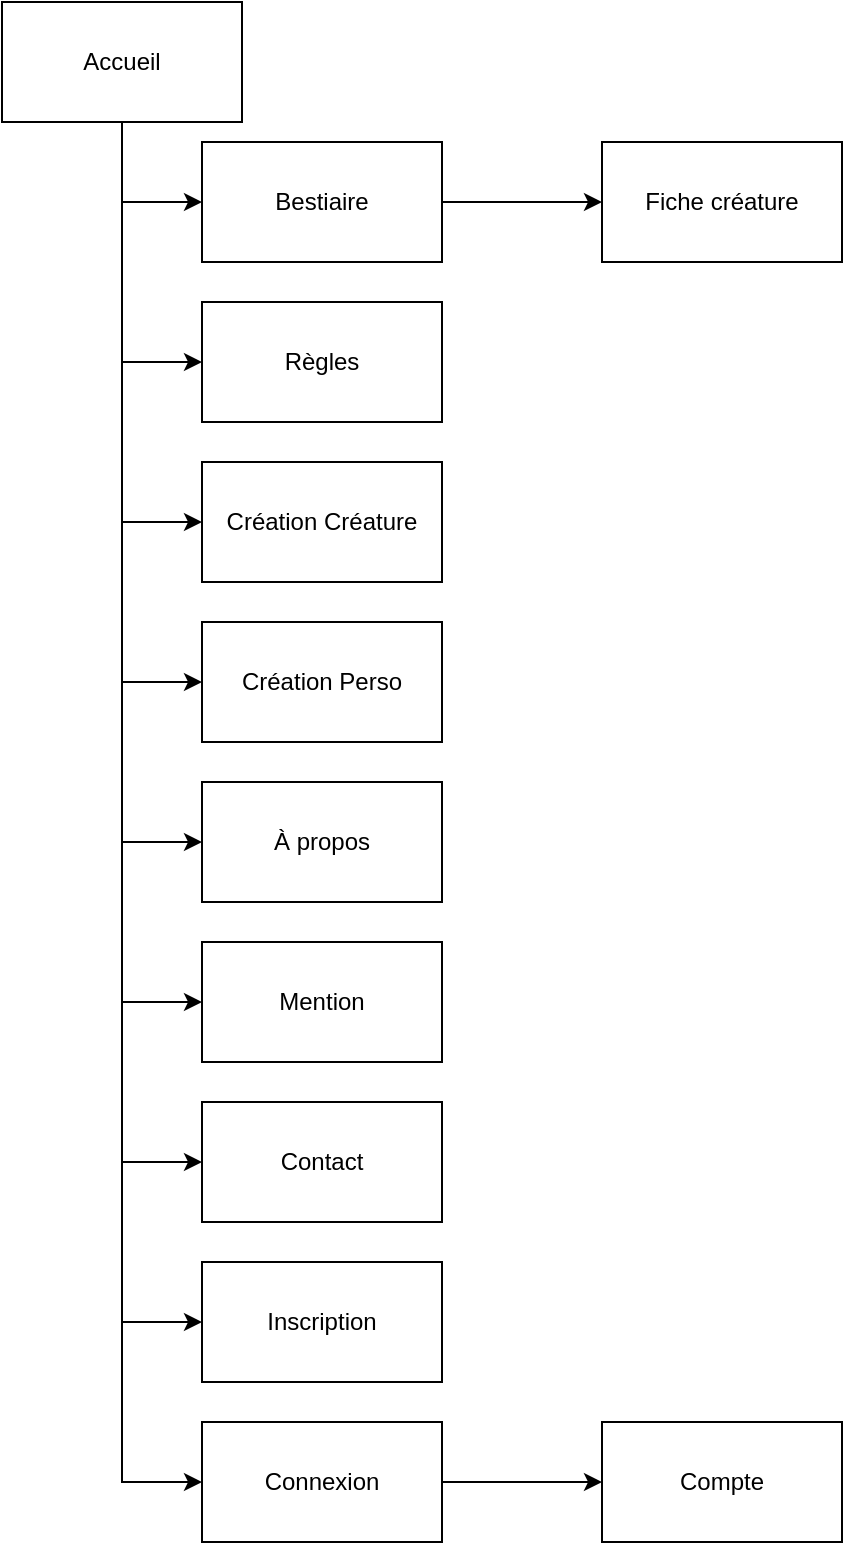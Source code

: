 <mxfile version="20.3.0" type="device"><diagram id="nsIp4uhT8I1n02Xd-LHU" name="Page-1"><mxGraphModel dx="1102" dy="1025" grid="1" gridSize="10" guides="1" tooltips="1" connect="1" arrows="1" fold="1" page="1" pageScale="1" pageWidth="1169" pageHeight="827" math="0" shadow="0"><root><mxCell id="0"/><mxCell id="1" parent="0"/><mxCell id="1vqEFs0pksgSZvHROJ46-13" style="edgeStyle=orthogonalEdgeStyle;rounded=0;orthogonalLoop=1;jettySize=auto;html=1;exitX=0.5;exitY=1;exitDx=0;exitDy=0;entryX=0;entryY=0.5;entryDx=0;entryDy=0;" edge="1" parent="1" source="OEdmiBt1lVreUd2iN-lJ-1" target="OEdmiBt1lVreUd2iN-lJ-2"><mxGeometry relative="1" as="geometry"/></mxCell><mxCell id="1vqEFs0pksgSZvHROJ46-15" style="edgeStyle=orthogonalEdgeStyle;rounded=0;orthogonalLoop=1;jettySize=auto;html=1;exitX=0.5;exitY=1;exitDx=0;exitDy=0;entryX=0;entryY=0.5;entryDx=0;entryDy=0;" edge="1" parent="1" source="OEdmiBt1lVreUd2iN-lJ-1" target="1vqEFs0pksgSZvHROJ46-6"><mxGeometry relative="1" as="geometry"/></mxCell><mxCell id="1vqEFs0pksgSZvHROJ46-17" style="edgeStyle=orthogonalEdgeStyle;rounded=0;orthogonalLoop=1;jettySize=auto;html=1;exitX=0.5;exitY=1;exitDx=0;exitDy=0;entryX=0;entryY=0.5;entryDx=0;entryDy=0;" edge="1" parent="1" source="OEdmiBt1lVreUd2iN-lJ-1" target="OEdmiBt1lVreUd2iN-lJ-3"><mxGeometry relative="1" as="geometry"/></mxCell><mxCell id="1vqEFs0pksgSZvHROJ46-19" style="edgeStyle=orthogonalEdgeStyle;rounded=0;orthogonalLoop=1;jettySize=auto;html=1;exitX=0.5;exitY=1;exitDx=0;exitDy=0;entryX=0;entryY=0.5;entryDx=0;entryDy=0;" edge="1" parent="1" source="OEdmiBt1lVreUd2iN-lJ-1" target="1vqEFs0pksgSZvHROJ46-2"><mxGeometry relative="1" as="geometry"/></mxCell><mxCell id="1vqEFs0pksgSZvHROJ46-21" style="edgeStyle=orthogonalEdgeStyle;rounded=0;orthogonalLoop=1;jettySize=auto;html=1;exitX=0.5;exitY=1;exitDx=0;exitDy=0;entryX=0;entryY=0.5;entryDx=0;entryDy=0;" edge="1" parent="1" source="OEdmiBt1lVreUd2iN-lJ-1" target="1vqEFs0pksgSZvHROJ46-3"><mxGeometry relative="1" as="geometry"/></mxCell><mxCell id="1vqEFs0pksgSZvHROJ46-23" style="edgeStyle=orthogonalEdgeStyle;rounded=0;orthogonalLoop=1;jettySize=auto;html=1;exitX=0.5;exitY=1;exitDx=0;exitDy=0;entryX=0;entryY=0.5;entryDx=0;entryDy=0;" edge="1" parent="1" source="OEdmiBt1lVreUd2iN-lJ-1" target="1vqEFs0pksgSZvHROJ46-4"><mxGeometry relative="1" as="geometry"/></mxCell><mxCell id="1vqEFs0pksgSZvHROJ46-25" style="edgeStyle=orthogonalEdgeStyle;rounded=0;orthogonalLoop=1;jettySize=auto;html=1;exitX=0.5;exitY=1;exitDx=0;exitDy=0;entryX=0;entryY=0.5;entryDx=0;entryDy=0;" edge="1" parent="1" source="OEdmiBt1lVreUd2iN-lJ-1" target="1vqEFs0pksgSZvHROJ46-5"><mxGeometry relative="1" as="geometry"/></mxCell><mxCell id="1vqEFs0pksgSZvHROJ46-27" style="edgeStyle=orthogonalEdgeStyle;rounded=0;orthogonalLoop=1;jettySize=auto;html=1;exitX=0.5;exitY=1;exitDx=0;exitDy=0;entryX=0;entryY=0.5;entryDx=0;entryDy=0;" edge="1" parent="1" source="OEdmiBt1lVreUd2iN-lJ-1" target="OEdmiBt1lVreUd2iN-lJ-22"><mxGeometry relative="1" as="geometry"/></mxCell><mxCell id="1vqEFs0pksgSZvHROJ46-29" style="edgeStyle=orthogonalEdgeStyle;rounded=0;orthogonalLoop=1;jettySize=auto;html=1;exitX=0.5;exitY=1;exitDx=0;exitDy=0;entryX=0;entryY=0.5;entryDx=0;entryDy=0;" edge="1" parent="1" source="OEdmiBt1lVreUd2iN-lJ-1" target="OEdmiBt1lVreUd2iN-lJ-5"><mxGeometry relative="1" as="geometry"/></mxCell><mxCell id="OEdmiBt1lVreUd2iN-lJ-1" value="Accueil" style="rounded=0;whiteSpace=wrap;html=1;" parent="1" vertex="1"><mxGeometry x="20" y="10" width="120" height="60" as="geometry"/></mxCell><mxCell id="1vqEFs0pksgSZvHROJ46-10" value="" style="edgeStyle=orthogonalEdgeStyle;rounded=0;orthogonalLoop=1;jettySize=auto;html=1;" edge="1" parent="1" source="OEdmiBt1lVreUd2iN-lJ-2" target="1vqEFs0pksgSZvHROJ46-9"><mxGeometry relative="1" as="geometry"/></mxCell><mxCell id="OEdmiBt1lVreUd2iN-lJ-2" value="Bestiaire" style="rounded=0;whiteSpace=wrap;html=1;" parent="1" vertex="1"><mxGeometry x="120" y="80" width="120" height="60" as="geometry"/></mxCell><mxCell id="OEdmiBt1lVreUd2iN-lJ-3" value="Création Créature" style="rounded=0;whiteSpace=wrap;html=1;" parent="1" vertex="1"><mxGeometry x="120" y="240" width="120" height="60" as="geometry"/></mxCell><mxCell id="OEdmiBt1lVreUd2iN-lJ-5" value="Connexion" style="rounded=0;whiteSpace=wrap;html=1;" parent="1" vertex="1"><mxGeometry x="120" y="720" width="120" height="60" as="geometry"/></mxCell><mxCell id="OEdmiBt1lVreUd2iN-lJ-22" value="Inscription" style="whiteSpace=wrap;html=1;rounded=0;" parent="1" vertex="1"><mxGeometry x="120" y="640" width="120" height="60" as="geometry"/></mxCell><mxCell id="OEdmiBt1lVreUd2iN-lJ-24" value="Compte" style="whiteSpace=wrap;html=1;rounded=0;" parent="1" vertex="1"><mxGeometry x="320" y="720" width="120" height="60" as="geometry"/></mxCell><mxCell id="1vqEFs0pksgSZvHROJ46-2" value="Création Perso" style="rounded=0;whiteSpace=wrap;html=1;" vertex="1" parent="1"><mxGeometry x="120" y="320" width="120" height="60" as="geometry"/></mxCell><mxCell id="1vqEFs0pksgSZvHROJ46-3" value="À propos" style="rounded=0;whiteSpace=wrap;html=1;" vertex="1" parent="1"><mxGeometry x="120" y="400" width="120" height="60" as="geometry"/></mxCell><mxCell id="1vqEFs0pksgSZvHROJ46-4" value="Mention" style="rounded=0;whiteSpace=wrap;html=1;" vertex="1" parent="1"><mxGeometry x="120" y="480" width="120" height="60" as="geometry"/></mxCell><mxCell id="1vqEFs0pksgSZvHROJ46-5" value="Contact" style="rounded=0;whiteSpace=wrap;html=1;" vertex="1" parent="1"><mxGeometry x="120" y="560" width="120" height="60" as="geometry"/></mxCell><mxCell id="1vqEFs0pksgSZvHROJ46-6" value="Règles" style="rounded=0;whiteSpace=wrap;html=1;" vertex="1" parent="1"><mxGeometry x="120" y="160" width="120" height="60" as="geometry"/></mxCell><mxCell id="1vqEFs0pksgSZvHROJ46-9" value="Fiche créature" style="whiteSpace=wrap;html=1;rounded=0;" vertex="1" parent="1"><mxGeometry x="320" y="80" width="120" height="60" as="geometry"/></mxCell><mxCell id="1vqEFs0pksgSZvHROJ46-11" value="" style="endArrow=classic;html=1;rounded=0;exitX=1;exitY=0.5;exitDx=0;exitDy=0;entryX=0;entryY=0.5;entryDx=0;entryDy=0;" edge="1" parent="1" source="OEdmiBt1lVreUd2iN-lJ-5" target="OEdmiBt1lVreUd2iN-lJ-24"><mxGeometry width="50" height="50" relative="1" as="geometry"><mxPoint x="300" y="480" as="sourcePoint"/><mxPoint x="350" y="430" as="targetPoint"/></mxGeometry></mxCell></root></mxGraphModel></diagram></mxfile>